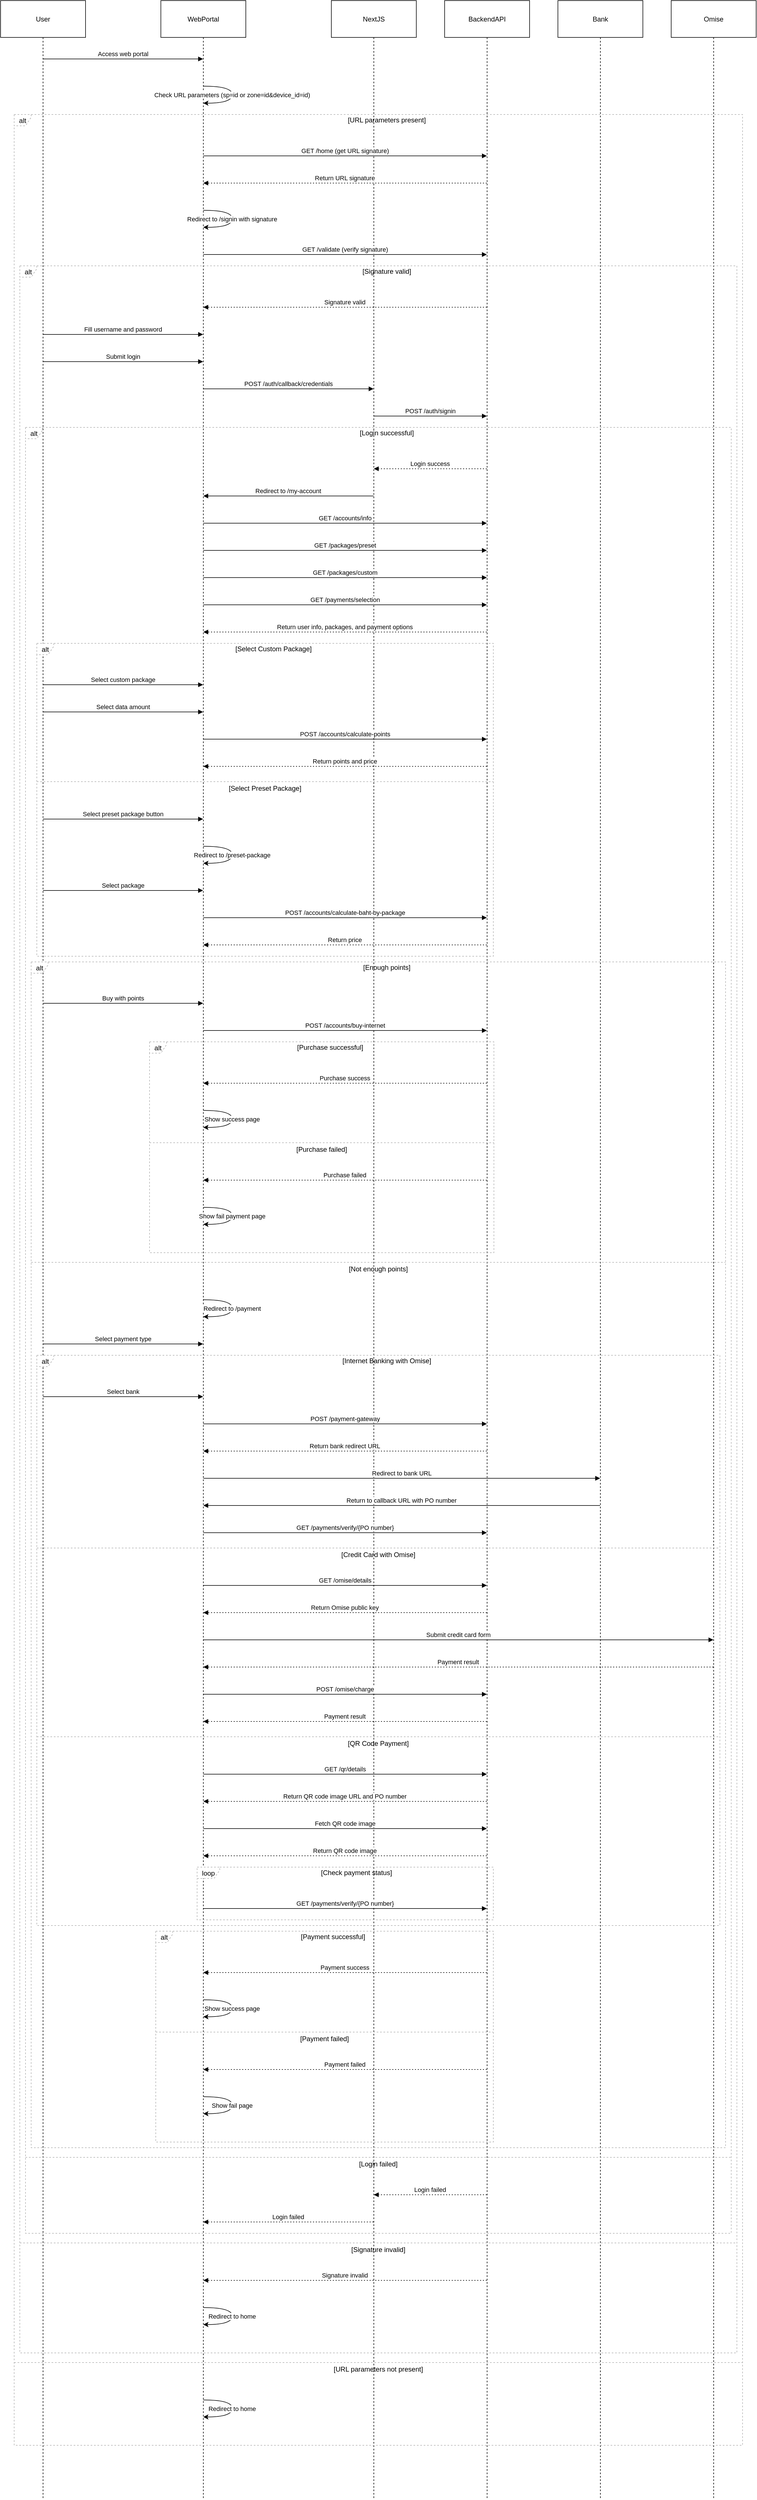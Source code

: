 <mxfile version="24.5.4" type="github">
  <diagram name="Page-1" id="ZK1K9xqwqatIkuhavQ9t">
    <mxGraphModel dx="1990" dy="893" grid="1" gridSize="10" guides="1" tooltips="1" connect="1" arrows="1" fold="1" page="1" pageScale="1" pageWidth="850" pageHeight="1100" math="0" shadow="0">
      <root>
        <mxCell id="0" />
        <mxCell id="1" parent="0" />
        <mxCell id="mTbSQO-dbD2_MvTRtNh9-258" value="User" style="shape=umlLifeline;perimeter=lifelinePerimeter;whiteSpace=wrap;container=1;dropTarget=0;collapsible=0;recursiveResize=0;outlineConnect=0;portConstraint=eastwest;newEdgeStyle={&quot;edgeStyle&quot;:&quot;elbowEdgeStyle&quot;,&quot;elbow&quot;:&quot;vertical&quot;,&quot;curved&quot;:0,&quot;rounded&quot;:0};size=65;" vertex="1" parent="1">
          <mxGeometry x="20" y="20" width="150" height="4408" as="geometry" />
        </mxCell>
        <mxCell id="mTbSQO-dbD2_MvTRtNh9-259" value="WebPortal" style="shape=umlLifeline;perimeter=lifelinePerimeter;whiteSpace=wrap;container=1;dropTarget=0;collapsible=0;recursiveResize=0;outlineConnect=0;portConstraint=eastwest;newEdgeStyle={&quot;edgeStyle&quot;:&quot;elbowEdgeStyle&quot;,&quot;elbow&quot;:&quot;vertical&quot;,&quot;curved&quot;:0,&quot;rounded&quot;:0};size=65;" vertex="1" parent="1">
          <mxGeometry x="303" y="20" width="150" height="4408" as="geometry" />
        </mxCell>
        <mxCell id="mTbSQO-dbD2_MvTRtNh9-260" value="NextJS" style="shape=umlLifeline;perimeter=lifelinePerimeter;whiteSpace=wrap;container=1;dropTarget=0;collapsible=0;recursiveResize=0;outlineConnect=0;portConstraint=eastwest;newEdgeStyle={&quot;edgeStyle&quot;:&quot;elbowEdgeStyle&quot;,&quot;elbow&quot;:&quot;vertical&quot;,&quot;curved&quot;:0,&quot;rounded&quot;:0};size=65;" vertex="1" parent="1">
          <mxGeometry x="604" y="20" width="150" height="4408" as="geometry" />
        </mxCell>
        <mxCell id="mTbSQO-dbD2_MvTRtNh9-261" value="BackendAPI" style="shape=umlLifeline;perimeter=lifelinePerimeter;whiteSpace=wrap;container=1;dropTarget=0;collapsible=0;recursiveResize=0;outlineConnect=0;portConstraint=eastwest;newEdgeStyle={&quot;edgeStyle&quot;:&quot;elbowEdgeStyle&quot;,&quot;elbow&quot;:&quot;vertical&quot;,&quot;curved&quot;:0,&quot;rounded&quot;:0};size=65;" vertex="1" parent="1">
          <mxGeometry x="804" y="20" width="150" height="4408" as="geometry" />
        </mxCell>
        <mxCell id="mTbSQO-dbD2_MvTRtNh9-262" value="Bank" style="shape=umlLifeline;perimeter=lifelinePerimeter;whiteSpace=wrap;container=1;dropTarget=0;collapsible=0;recursiveResize=0;outlineConnect=0;portConstraint=eastwest;newEdgeStyle={&quot;edgeStyle&quot;:&quot;elbowEdgeStyle&quot;,&quot;elbow&quot;:&quot;vertical&quot;,&quot;curved&quot;:0,&quot;rounded&quot;:0};size=65;" vertex="1" parent="1">
          <mxGeometry x="1004" y="20" width="150" height="4408" as="geometry" />
        </mxCell>
        <mxCell id="mTbSQO-dbD2_MvTRtNh9-263" value="Omise" style="shape=umlLifeline;perimeter=lifelinePerimeter;whiteSpace=wrap;container=1;dropTarget=0;collapsible=0;recursiveResize=0;outlineConnect=0;portConstraint=eastwest;newEdgeStyle={&quot;edgeStyle&quot;:&quot;elbowEdgeStyle&quot;,&quot;elbow&quot;:&quot;vertical&quot;,&quot;curved&quot;:0,&quot;rounded&quot;:0};size=65;" vertex="1" parent="1">
          <mxGeometry x="1204" y="20" width="150" height="4408" as="geometry" />
        </mxCell>
        <mxCell id="mTbSQO-dbD2_MvTRtNh9-264" value="alt" style="shape=umlFrame;dashed=1;pointerEvents=0;dropTarget=0;strokeColor=#B3B3B3;height=20;width=30" vertex="1" parent="1">
          <mxGeometry x="84" y="1154" width="806" height="552" as="geometry" />
        </mxCell>
        <mxCell id="mTbSQO-dbD2_MvTRtNh9-265" value="[Select Custom Package]" style="text;strokeColor=none;fillColor=none;align=center;verticalAlign=middle;whiteSpace=wrap;" vertex="1" parent="mTbSQO-dbD2_MvTRtNh9-264">
          <mxGeometry x="30" width="776" height="20" as="geometry" />
        </mxCell>
        <mxCell id="mTbSQO-dbD2_MvTRtNh9-266" value="[Select Preset Package]" style="shape=line;dashed=1;whiteSpace=wrap;verticalAlign=top;labelPosition=center;verticalLabelPosition=middle;align=center;strokeColor=#B3B3B3;" vertex="1" parent="mTbSQO-dbD2_MvTRtNh9-264">
          <mxGeometry y="242" width="806" height="4" as="geometry" />
        </mxCell>
        <mxCell id="mTbSQO-dbD2_MvTRtNh9-267" value="alt" style="shape=umlFrame;dashed=1;pointerEvents=0;dropTarget=0;strokeColor=#B3B3B3;height=20;width=30" vertex="1" parent="1">
          <mxGeometry x="283" y="1857" width="608" height="372" as="geometry" />
        </mxCell>
        <mxCell id="mTbSQO-dbD2_MvTRtNh9-268" value="[Purchase successful]" style="text;strokeColor=none;fillColor=none;align=center;verticalAlign=middle;whiteSpace=wrap;" vertex="1" parent="mTbSQO-dbD2_MvTRtNh9-267">
          <mxGeometry x="30" width="578" height="20" as="geometry" />
        </mxCell>
        <mxCell id="mTbSQO-dbD2_MvTRtNh9-269" value="[Purchase failed]" style="shape=line;dashed=1;whiteSpace=wrap;verticalAlign=top;labelPosition=center;verticalLabelPosition=middle;align=center;strokeColor=#B3B3B3;" vertex="1" parent="mTbSQO-dbD2_MvTRtNh9-267">
          <mxGeometry y="176" width="608" height="4" as="geometry" />
        </mxCell>
        <mxCell id="mTbSQO-dbD2_MvTRtNh9-270" value="loop" style="shape=umlFrame;dashed=1;pointerEvents=0;dropTarget=0;strokeColor=#B3B3B3;height=20;width=40" vertex="1" parent="1">
          <mxGeometry x="367" y="3313" width="523" height="93" as="geometry" />
        </mxCell>
        <mxCell id="mTbSQO-dbD2_MvTRtNh9-271" value="[Check payment status]" style="text;strokeColor=none;fillColor=none;align=center;verticalAlign=middle;whiteSpace=wrap;" vertex="1" parent="mTbSQO-dbD2_MvTRtNh9-270">
          <mxGeometry x="40" width="483" height="20" as="geometry" />
        </mxCell>
        <mxCell id="mTbSQO-dbD2_MvTRtNh9-272" value="alt" style="shape=umlFrame;dashed=1;pointerEvents=0;dropTarget=0;strokeColor=#B3B3B3;height=20;width=30" vertex="1" parent="1">
          <mxGeometry x="84" y="2410" width="1206" height="1006" as="geometry" />
        </mxCell>
        <mxCell id="mTbSQO-dbD2_MvTRtNh9-273" value="[Internet Banking with Omise]" style="text;strokeColor=none;fillColor=none;align=center;verticalAlign=middle;whiteSpace=wrap;" vertex="1" parent="mTbSQO-dbD2_MvTRtNh9-272">
          <mxGeometry x="30" width="1176" height="20" as="geometry" />
        </mxCell>
        <mxCell id="mTbSQO-dbD2_MvTRtNh9-274" value="[Credit Card with Omise]" style="shape=line;dashed=1;whiteSpace=wrap;verticalAlign=top;labelPosition=center;verticalLabelPosition=middle;align=center;strokeColor=#B3B3B3;" vertex="1" parent="mTbSQO-dbD2_MvTRtNh9-272">
          <mxGeometry y="338" width="1206" height="4" as="geometry" />
        </mxCell>
        <mxCell id="mTbSQO-dbD2_MvTRtNh9-275" value="[QR Code Payment]" style="shape=line;dashed=1;whiteSpace=wrap;verticalAlign=top;labelPosition=center;verticalLabelPosition=middle;align=center;strokeColor=#B3B3B3;" vertex="1" parent="mTbSQO-dbD2_MvTRtNh9-272">
          <mxGeometry y="671" width="1206" height="4" as="geometry" />
        </mxCell>
        <mxCell id="mTbSQO-dbD2_MvTRtNh9-276" value="alt" style="shape=umlFrame;dashed=1;pointerEvents=0;dropTarget=0;strokeColor=#B3B3B3;height=20;width=30" vertex="1" parent="1">
          <mxGeometry x="294" y="3426" width="596" height="372" as="geometry" />
        </mxCell>
        <mxCell id="mTbSQO-dbD2_MvTRtNh9-277" value="[Payment successful]" style="text;strokeColor=none;fillColor=none;align=center;verticalAlign=middle;whiteSpace=wrap;" vertex="1" parent="mTbSQO-dbD2_MvTRtNh9-276">
          <mxGeometry x="30" width="566" height="20" as="geometry" />
        </mxCell>
        <mxCell id="mTbSQO-dbD2_MvTRtNh9-278" value="[Payment failed]" style="shape=line;dashed=1;whiteSpace=wrap;verticalAlign=top;labelPosition=center;verticalLabelPosition=middle;align=center;strokeColor=#B3B3B3;" vertex="1" parent="mTbSQO-dbD2_MvTRtNh9-276">
          <mxGeometry y="176" width="596" height="4" as="geometry" />
        </mxCell>
        <mxCell id="mTbSQO-dbD2_MvTRtNh9-279" value="alt" style="shape=umlFrame;dashed=1;pointerEvents=0;dropTarget=0;strokeColor=#B3B3B3;height=20;width=30" vertex="1" parent="1">
          <mxGeometry x="74" y="1716" width="1226" height="2092" as="geometry" />
        </mxCell>
        <mxCell id="mTbSQO-dbD2_MvTRtNh9-280" value="[Enough points]" style="text;strokeColor=none;fillColor=none;align=center;verticalAlign=middle;whiteSpace=wrap;" vertex="1" parent="mTbSQO-dbD2_MvTRtNh9-279">
          <mxGeometry x="30" width="1196" height="20" as="geometry" />
        </mxCell>
        <mxCell id="mTbSQO-dbD2_MvTRtNh9-281" value="[Not enough points]" style="shape=line;dashed=1;whiteSpace=wrap;verticalAlign=top;labelPosition=center;verticalLabelPosition=middle;align=center;strokeColor=#B3B3B3;" vertex="1" parent="mTbSQO-dbD2_MvTRtNh9-279">
          <mxGeometry y="528" width="1226" height="4" as="geometry" />
        </mxCell>
        <mxCell id="mTbSQO-dbD2_MvTRtNh9-282" value="alt" style="shape=umlFrame;dashed=1;pointerEvents=0;dropTarget=0;strokeColor=#B3B3B3;height=20;width=30" vertex="1" parent="1">
          <mxGeometry x="64" y="773" width="1246" height="3186" as="geometry" />
        </mxCell>
        <mxCell id="mTbSQO-dbD2_MvTRtNh9-283" value="[Login successful]" style="text;strokeColor=none;fillColor=none;align=center;verticalAlign=middle;whiteSpace=wrap;" vertex="1" parent="mTbSQO-dbD2_MvTRtNh9-282">
          <mxGeometry x="30" width="1216" height="20" as="geometry" />
        </mxCell>
        <mxCell id="mTbSQO-dbD2_MvTRtNh9-284" value="[Login failed]" style="shape=line;dashed=1;whiteSpace=wrap;verticalAlign=top;labelPosition=center;verticalLabelPosition=middle;align=center;strokeColor=#B3B3B3;" vertex="1" parent="mTbSQO-dbD2_MvTRtNh9-282">
          <mxGeometry y="3050" width="1246" height="4" as="geometry" />
        </mxCell>
        <mxCell id="mTbSQO-dbD2_MvTRtNh9-285" value="alt" style="shape=umlFrame;dashed=1;pointerEvents=0;dropTarget=0;strokeColor=#B3B3B3;height=20;width=30" vertex="1" parent="1">
          <mxGeometry x="54" y="488" width="1266" height="3682" as="geometry" />
        </mxCell>
        <mxCell id="mTbSQO-dbD2_MvTRtNh9-286" value="[Signature valid]" style="text;strokeColor=none;fillColor=none;align=center;verticalAlign=middle;whiteSpace=wrap;" vertex="1" parent="mTbSQO-dbD2_MvTRtNh9-285">
          <mxGeometry x="30" width="1236" height="20" as="geometry" />
        </mxCell>
        <mxCell id="mTbSQO-dbD2_MvTRtNh9-287" value="[Signature invalid]" style="shape=line;dashed=1;whiteSpace=wrap;verticalAlign=top;labelPosition=center;verticalLabelPosition=middle;align=center;strokeColor=#B3B3B3;" vertex="1" parent="mTbSQO-dbD2_MvTRtNh9-285">
          <mxGeometry y="3486" width="1266" height="4" as="geometry" />
        </mxCell>
        <mxCell id="mTbSQO-dbD2_MvTRtNh9-288" value="alt" style="shape=umlFrame;dashed=1;pointerEvents=0;dropTarget=0;strokeColor=#B3B3B3;height=20;width=30" vertex="1" parent="1">
          <mxGeometry x="44" y="221" width="1286" height="4112" as="geometry" />
        </mxCell>
        <mxCell id="mTbSQO-dbD2_MvTRtNh9-289" value="[URL parameters present]" style="text;strokeColor=none;fillColor=none;align=center;verticalAlign=middle;whiteSpace=wrap;" vertex="1" parent="mTbSQO-dbD2_MvTRtNh9-288">
          <mxGeometry x="30" width="1256" height="20" as="geometry" />
        </mxCell>
        <mxCell id="mTbSQO-dbD2_MvTRtNh9-290" value="[URL parameters not present]" style="shape=line;dashed=1;whiteSpace=wrap;verticalAlign=top;labelPosition=center;verticalLabelPosition=middle;align=center;strokeColor=#B3B3B3;" vertex="1" parent="mTbSQO-dbD2_MvTRtNh9-288">
          <mxGeometry y="3964" width="1286" height="4" as="geometry" />
        </mxCell>
        <mxCell id="mTbSQO-dbD2_MvTRtNh9-291" value="Access web portal" style="verticalAlign=bottom;endArrow=block;edgeStyle=elbowEdgeStyle;elbow=vertical;curved=0;rounded=0;" edge="1" parent="1" source="mTbSQO-dbD2_MvTRtNh9-258" target="mTbSQO-dbD2_MvTRtNh9-259">
          <mxGeometry relative="1" as="geometry">
            <Array as="points">
              <mxPoint x="245" y="123" />
            </Array>
          </mxGeometry>
        </mxCell>
        <mxCell id="mTbSQO-dbD2_MvTRtNh9-292" value="Check URL parameters (sp=id or zone=id&amp;device_id=id)" style="curved=1;rounded=0;" edge="1" parent="1" source="mTbSQO-dbD2_MvTRtNh9-259" target="mTbSQO-dbD2_MvTRtNh9-259">
          <mxGeometry relative="1" as="geometry">
            <Array as="points">
              <mxPoint x="429" y="171" />
              <mxPoint x="429" y="201" />
            </Array>
          </mxGeometry>
        </mxCell>
        <mxCell id="mTbSQO-dbD2_MvTRtNh9-293" value="GET /home (get URL signature)" style="verticalAlign=bottom;endArrow=block;edgeStyle=elbowEdgeStyle;elbow=vertical;curved=0;rounded=0;" edge="1" parent="1" source="mTbSQO-dbD2_MvTRtNh9-259" target="mTbSQO-dbD2_MvTRtNh9-261">
          <mxGeometry relative="1" as="geometry">
            <Array as="points">
              <mxPoint x="637" y="294" />
            </Array>
          </mxGeometry>
        </mxCell>
        <mxCell id="mTbSQO-dbD2_MvTRtNh9-294" value="Return URL signature" style="verticalAlign=bottom;endArrow=block;edgeStyle=elbowEdgeStyle;elbow=vertical;curved=0;rounded=0;dashed=1;dashPattern=2 3;" edge="1" parent="1" source="mTbSQO-dbD2_MvTRtNh9-261" target="mTbSQO-dbD2_MvTRtNh9-259">
          <mxGeometry relative="1" as="geometry">
            <Array as="points">
              <mxPoint x="640" y="342" />
            </Array>
          </mxGeometry>
        </mxCell>
        <mxCell id="mTbSQO-dbD2_MvTRtNh9-295" value="Redirect to /signin with signature" style="curved=1;rounded=0;" edge="1" parent="1" source="mTbSQO-dbD2_MvTRtNh9-259" target="mTbSQO-dbD2_MvTRtNh9-259">
          <mxGeometry relative="1" as="geometry">
            <Array as="points">
              <mxPoint x="429" y="390" />
              <mxPoint x="429" y="420" />
            </Array>
          </mxGeometry>
        </mxCell>
        <mxCell id="mTbSQO-dbD2_MvTRtNh9-296" value="GET /validate (verify signature)" style="verticalAlign=bottom;endArrow=block;edgeStyle=elbowEdgeStyle;elbow=vertical;curved=0;rounded=0;" edge="1" parent="1" source="mTbSQO-dbD2_MvTRtNh9-259" target="mTbSQO-dbD2_MvTRtNh9-261">
          <mxGeometry relative="1" as="geometry">
            <Array as="points">
              <mxPoint x="637" y="468" />
            </Array>
          </mxGeometry>
        </mxCell>
        <mxCell id="mTbSQO-dbD2_MvTRtNh9-297" value="Signature valid" style="verticalAlign=bottom;endArrow=block;edgeStyle=elbowEdgeStyle;elbow=vertical;curved=0;rounded=0;dashed=1;dashPattern=2 3;" edge="1" parent="1" source="mTbSQO-dbD2_MvTRtNh9-261" target="mTbSQO-dbD2_MvTRtNh9-259">
          <mxGeometry relative="1" as="geometry">
            <Array as="points">
              <mxPoint x="640" y="561" />
            </Array>
          </mxGeometry>
        </mxCell>
        <mxCell id="mTbSQO-dbD2_MvTRtNh9-298" value="Fill username and password" style="verticalAlign=bottom;endArrow=block;edgeStyle=elbowEdgeStyle;elbow=vertical;curved=0;rounded=0;" edge="1" parent="1" source="mTbSQO-dbD2_MvTRtNh9-258" target="mTbSQO-dbD2_MvTRtNh9-259">
          <mxGeometry relative="1" as="geometry">
            <Array as="points">
              <mxPoint x="245" y="609" />
            </Array>
          </mxGeometry>
        </mxCell>
        <mxCell id="mTbSQO-dbD2_MvTRtNh9-299" value="Submit login" style="verticalAlign=bottom;endArrow=block;edgeStyle=elbowEdgeStyle;elbow=vertical;curved=0;rounded=0;" edge="1" parent="1" source="mTbSQO-dbD2_MvTRtNh9-258" target="mTbSQO-dbD2_MvTRtNh9-259">
          <mxGeometry relative="1" as="geometry">
            <Array as="points">
              <mxPoint x="245" y="657" />
            </Array>
          </mxGeometry>
        </mxCell>
        <mxCell id="mTbSQO-dbD2_MvTRtNh9-300" value="POST /auth/callback/credentials" style="verticalAlign=bottom;endArrow=block;edgeStyle=elbowEdgeStyle;elbow=vertical;curved=0;rounded=0;" edge="1" parent="1" source="mTbSQO-dbD2_MvTRtNh9-259" target="mTbSQO-dbD2_MvTRtNh9-260">
          <mxGeometry relative="1" as="geometry">
            <Array as="points">
              <mxPoint x="537" y="705" />
            </Array>
          </mxGeometry>
        </mxCell>
        <mxCell id="mTbSQO-dbD2_MvTRtNh9-301" value="POST /auth/signin" style="verticalAlign=bottom;endArrow=block;edgeStyle=elbowEdgeStyle;elbow=vertical;curved=0;rounded=0;" edge="1" parent="1" source="mTbSQO-dbD2_MvTRtNh9-260" target="mTbSQO-dbD2_MvTRtNh9-261">
          <mxGeometry relative="1" as="geometry">
            <Array as="points">
              <mxPoint x="788" y="753" />
            </Array>
          </mxGeometry>
        </mxCell>
        <mxCell id="mTbSQO-dbD2_MvTRtNh9-302" value="Login success" style="verticalAlign=bottom;endArrow=block;edgeStyle=elbowEdgeStyle;elbow=vertical;curved=0;rounded=0;dashed=1;dashPattern=2 3;" edge="1" parent="1" source="mTbSQO-dbD2_MvTRtNh9-261" target="mTbSQO-dbD2_MvTRtNh9-260">
          <mxGeometry relative="1" as="geometry">
            <Array as="points">
              <mxPoint x="791" y="846" />
            </Array>
          </mxGeometry>
        </mxCell>
        <mxCell id="mTbSQO-dbD2_MvTRtNh9-303" value="Redirect to /my-account" style="verticalAlign=bottom;endArrow=block;edgeStyle=elbowEdgeStyle;elbow=vertical;curved=0;rounded=0;" edge="1" parent="1" source="mTbSQO-dbD2_MvTRtNh9-260" target="mTbSQO-dbD2_MvTRtNh9-259">
          <mxGeometry relative="1" as="geometry">
            <Array as="points">
              <mxPoint x="540" y="894" />
            </Array>
          </mxGeometry>
        </mxCell>
        <mxCell id="mTbSQO-dbD2_MvTRtNh9-304" value="GET /accounts/info" style="verticalAlign=bottom;endArrow=block;edgeStyle=elbowEdgeStyle;elbow=vertical;curved=0;rounded=0;" edge="1" parent="1" source="mTbSQO-dbD2_MvTRtNh9-259" target="mTbSQO-dbD2_MvTRtNh9-261">
          <mxGeometry relative="1" as="geometry">
            <Array as="points">
              <mxPoint x="637" y="942" />
            </Array>
          </mxGeometry>
        </mxCell>
        <mxCell id="mTbSQO-dbD2_MvTRtNh9-305" value="GET /packages/preset" style="verticalAlign=bottom;endArrow=block;edgeStyle=elbowEdgeStyle;elbow=vertical;curved=0;rounded=0;" edge="1" parent="1" source="mTbSQO-dbD2_MvTRtNh9-259" target="mTbSQO-dbD2_MvTRtNh9-261">
          <mxGeometry relative="1" as="geometry">
            <Array as="points">
              <mxPoint x="637" y="990" />
            </Array>
          </mxGeometry>
        </mxCell>
        <mxCell id="mTbSQO-dbD2_MvTRtNh9-306" value="GET /packages/custom" style="verticalAlign=bottom;endArrow=block;edgeStyle=elbowEdgeStyle;elbow=vertical;curved=0;rounded=0;" edge="1" parent="1" source="mTbSQO-dbD2_MvTRtNh9-259" target="mTbSQO-dbD2_MvTRtNh9-261">
          <mxGeometry relative="1" as="geometry">
            <Array as="points">
              <mxPoint x="637" y="1038" />
            </Array>
          </mxGeometry>
        </mxCell>
        <mxCell id="mTbSQO-dbD2_MvTRtNh9-307" value="GET /payments/selection" style="verticalAlign=bottom;endArrow=block;edgeStyle=elbowEdgeStyle;elbow=vertical;curved=0;rounded=0;" edge="1" parent="1" source="mTbSQO-dbD2_MvTRtNh9-259" target="mTbSQO-dbD2_MvTRtNh9-261">
          <mxGeometry relative="1" as="geometry">
            <Array as="points">
              <mxPoint x="637" y="1086" />
            </Array>
          </mxGeometry>
        </mxCell>
        <mxCell id="mTbSQO-dbD2_MvTRtNh9-308" value="Return user info, packages, and payment options" style="verticalAlign=bottom;endArrow=block;edgeStyle=elbowEdgeStyle;elbow=vertical;curved=0;rounded=0;dashed=1;dashPattern=2 3;" edge="1" parent="1" source="mTbSQO-dbD2_MvTRtNh9-261" target="mTbSQO-dbD2_MvTRtNh9-259">
          <mxGeometry relative="1" as="geometry">
            <Array as="points">
              <mxPoint x="640" y="1134" />
            </Array>
          </mxGeometry>
        </mxCell>
        <mxCell id="mTbSQO-dbD2_MvTRtNh9-309" value="Select custom package" style="verticalAlign=bottom;endArrow=block;edgeStyle=elbowEdgeStyle;elbow=vertical;curved=0;rounded=0;" edge="1" parent="1" source="mTbSQO-dbD2_MvTRtNh9-258" target="mTbSQO-dbD2_MvTRtNh9-259">
          <mxGeometry relative="1" as="geometry">
            <Array as="points">
              <mxPoint x="245" y="1227" />
            </Array>
          </mxGeometry>
        </mxCell>
        <mxCell id="mTbSQO-dbD2_MvTRtNh9-310" value="Select data amount" style="verticalAlign=bottom;endArrow=block;edgeStyle=elbowEdgeStyle;elbow=vertical;curved=0;rounded=0;" edge="1" parent="1" source="mTbSQO-dbD2_MvTRtNh9-258" target="mTbSQO-dbD2_MvTRtNh9-259">
          <mxGeometry relative="1" as="geometry">
            <Array as="points">
              <mxPoint x="245" y="1275" />
            </Array>
          </mxGeometry>
        </mxCell>
        <mxCell id="mTbSQO-dbD2_MvTRtNh9-311" value="POST /accounts/calculate-points" style="verticalAlign=bottom;endArrow=block;edgeStyle=elbowEdgeStyle;elbow=vertical;curved=0;rounded=0;" edge="1" parent="1" source="mTbSQO-dbD2_MvTRtNh9-259" target="mTbSQO-dbD2_MvTRtNh9-261">
          <mxGeometry relative="1" as="geometry">
            <Array as="points">
              <mxPoint x="637" y="1323" />
            </Array>
          </mxGeometry>
        </mxCell>
        <mxCell id="mTbSQO-dbD2_MvTRtNh9-312" value="Return points and price" style="verticalAlign=bottom;endArrow=block;edgeStyle=elbowEdgeStyle;elbow=vertical;curved=0;rounded=0;dashed=1;dashPattern=2 3;" edge="1" parent="1" source="mTbSQO-dbD2_MvTRtNh9-261" target="mTbSQO-dbD2_MvTRtNh9-259">
          <mxGeometry relative="1" as="geometry">
            <Array as="points">
              <mxPoint x="640" y="1371" />
            </Array>
          </mxGeometry>
        </mxCell>
        <mxCell id="mTbSQO-dbD2_MvTRtNh9-313" value="Select preset package button" style="verticalAlign=bottom;endArrow=block;edgeStyle=elbowEdgeStyle;elbow=vertical;curved=0;rounded=0;" edge="1" parent="1" source="mTbSQO-dbD2_MvTRtNh9-258" target="mTbSQO-dbD2_MvTRtNh9-259">
          <mxGeometry relative="1" as="geometry">
            <Array as="points">
              <mxPoint x="245" y="1464" />
            </Array>
          </mxGeometry>
        </mxCell>
        <mxCell id="mTbSQO-dbD2_MvTRtNh9-314" value="Redirect to /preset-package" style="curved=1;rounded=0;" edge="1" parent="1" source="mTbSQO-dbD2_MvTRtNh9-259" target="mTbSQO-dbD2_MvTRtNh9-259">
          <mxGeometry relative="1" as="geometry">
            <Array as="points">
              <mxPoint x="429" y="1512" />
              <mxPoint x="429" y="1542" />
            </Array>
          </mxGeometry>
        </mxCell>
        <mxCell id="mTbSQO-dbD2_MvTRtNh9-315" value="Select package" style="verticalAlign=bottom;endArrow=block;edgeStyle=elbowEdgeStyle;elbow=vertical;curved=0;rounded=0;" edge="1" parent="1" source="mTbSQO-dbD2_MvTRtNh9-258" target="mTbSQO-dbD2_MvTRtNh9-259">
          <mxGeometry relative="1" as="geometry">
            <Array as="points">
              <mxPoint x="245" y="1590" />
            </Array>
          </mxGeometry>
        </mxCell>
        <mxCell id="mTbSQO-dbD2_MvTRtNh9-316" value="POST /accounts/calculate-baht-by-package" style="verticalAlign=bottom;endArrow=block;edgeStyle=elbowEdgeStyle;elbow=vertical;curved=0;rounded=0;" edge="1" parent="1" source="mTbSQO-dbD2_MvTRtNh9-259" target="mTbSQO-dbD2_MvTRtNh9-261">
          <mxGeometry relative="1" as="geometry">
            <Array as="points">
              <mxPoint x="637" y="1638" />
            </Array>
          </mxGeometry>
        </mxCell>
        <mxCell id="mTbSQO-dbD2_MvTRtNh9-317" value="Return price" style="verticalAlign=bottom;endArrow=block;edgeStyle=elbowEdgeStyle;elbow=vertical;curved=0;rounded=0;dashed=1;dashPattern=2 3;" edge="1" parent="1" source="mTbSQO-dbD2_MvTRtNh9-261" target="mTbSQO-dbD2_MvTRtNh9-259">
          <mxGeometry relative="1" as="geometry">
            <Array as="points">
              <mxPoint x="640" y="1686" />
            </Array>
          </mxGeometry>
        </mxCell>
        <mxCell id="mTbSQO-dbD2_MvTRtNh9-318" value="Buy with points" style="verticalAlign=bottom;endArrow=block;edgeStyle=elbowEdgeStyle;elbow=vertical;curved=0;rounded=0;" edge="1" parent="1" source="mTbSQO-dbD2_MvTRtNh9-258" target="mTbSQO-dbD2_MvTRtNh9-259">
          <mxGeometry relative="1" as="geometry">
            <Array as="points">
              <mxPoint x="245" y="1789" />
            </Array>
          </mxGeometry>
        </mxCell>
        <mxCell id="mTbSQO-dbD2_MvTRtNh9-319" value="POST /accounts/buy-internet" style="verticalAlign=bottom;endArrow=block;edgeStyle=elbowEdgeStyle;elbow=vertical;curved=0;rounded=0;" edge="1" parent="1" source="mTbSQO-dbD2_MvTRtNh9-259" target="mTbSQO-dbD2_MvTRtNh9-261">
          <mxGeometry relative="1" as="geometry">
            <Array as="points">
              <mxPoint x="637" y="1837" />
            </Array>
          </mxGeometry>
        </mxCell>
        <mxCell id="mTbSQO-dbD2_MvTRtNh9-320" value="Purchase success" style="verticalAlign=bottom;endArrow=block;edgeStyle=elbowEdgeStyle;elbow=vertical;curved=0;rounded=0;dashed=1;dashPattern=2 3;" edge="1" parent="1" source="mTbSQO-dbD2_MvTRtNh9-261" target="mTbSQO-dbD2_MvTRtNh9-259">
          <mxGeometry relative="1" as="geometry">
            <Array as="points">
              <mxPoint x="640" y="1930" />
            </Array>
          </mxGeometry>
        </mxCell>
        <mxCell id="mTbSQO-dbD2_MvTRtNh9-321" value="Show success page" style="curved=1;rounded=0;" edge="1" parent="1" source="mTbSQO-dbD2_MvTRtNh9-259" target="mTbSQO-dbD2_MvTRtNh9-259">
          <mxGeometry relative="1" as="geometry">
            <Array as="points">
              <mxPoint x="429" y="1978" />
              <mxPoint x="429" y="2008" />
            </Array>
          </mxGeometry>
        </mxCell>
        <mxCell id="mTbSQO-dbD2_MvTRtNh9-322" value="Purchase failed" style="verticalAlign=bottom;endArrow=block;edgeStyle=elbowEdgeStyle;elbow=vertical;curved=0;rounded=0;dashed=1;dashPattern=2 3;" edge="1" parent="1" source="mTbSQO-dbD2_MvTRtNh9-261" target="mTbSQO-dbD2_MvTRtNh9-259">
          <mxGeometry relative="1" as="geometry">
            <Array as="points">
              <mxPoint x="640" y="2101" />
            </Array>
          </mxGeometry>
        </mxCell>
        <mxCell id="mTbSQO-dbD2_MvTRtNh9-323" value="Show fail payment page" style="curved=1;rounded=0;" edge="1" parent="1" source="mTbSQO-dbD2_MvTRtNh9-259" target="mTbSQO-dbD2_MvTRtNh9-259">
          <mxGeometry relative="1" as="geometry">
            <Array as="points">
              <mxPoint x="429" y="2149" />
              <mxPoint x="429" y="2179" />
            </Array>
          </mxGeometry>
        </mxCell>
        <mxCell id="mTbSQO-dbD2_MvTRtNh9-324" value="Redirect to /payment" style="curved=1;rounded=0;" edge="1" parent="1" source="mTbSQO-dbD2_MvTRtNh9-259" target="mTbSQO-dbD2_MvTRtNh9-259">
          <mxGeometry relative="1" as="geometry">
            <Array as="points">
              <mxPoint x="429" y="2312" />
              <mxPoint x="429" y="2342" />
            </Array>
          </mxGeometry>
        </mxCell>
        <mxCell id="mTbSQO-dbD2_MvTRtNh9-325" value="Select payment type" style="verticalAlign=bottom;endArrow=block;edgeStyle=elbowEdgeStyle;elbow=vertical;curved=0;rounded=0;" edge="1" parent="1" source="mTbSQO-dbD2_MvTRtNh9-258" target="mTbSQO-dbD2_MvTRtNh9-259">
          <mxGeometry relative="1" as="geometry">
            <Array as="points">
              <mxPoint x="245" y="2390" />
            </Array>
          </mxGeometry>
        </mxCell>
        <mxCell id="mTbSQO-dbD2_MvTRtNh9-326" value="Select bank" style="verticalAlign=bottom;endArrow=block;edgeStyle=elbowEdgeStyle;elbow=vertical;curved=0;rounded=0;" edge="1" parent="1" source="mTbSQO-dbD2_MvTRtNh9-258" target="mTbSQO-dbD2_MvTRtNh9-259">
          <mxGeometry relative="1" as="geometry">
            <Array as="points">
              <mxPoint x="245" y="2483" />
            </Array>
          </mxGeometry>
        </mxCell>
        <mxCell id="mTbSQO-dbD2_MvTRtNh9-327" value="POST /payment-gateway" style="verticalAlign=bottom;endArrow=block;edgeStyle=elbowEdgeStyle;elbow=vertical;curved=0;rounded=0;" edge="1" parent="1" source="mTbSQO-dbD2_MvTRtNh9-259" target="mTbSQO-dbD2_MvTRtNh9-261">
          <mxGeometry relative="1" as="geometry">
            <Array as="points">
              <mxPoint x="637" y="2531" />
            </Array>
          </mxGeometry>
        </mxCell>
        <mxCell id="mTbSQO-dbD2_MvTRtNh9-328" value="Return bank redirect URL" style="verticalAlign=bottom;endArrow=block;edgeStyle=elbowEdgeStyle;elbow=vertical;curved=0;rounded=0;dashed=1;dashPattern=2 3;" edge="1" parent="1" source="mTbSQO-dbD2_MvTRtNh9-261" target="mTbSQO-dbD2_MvTRtNh9-259">
          <mxGeometry relative="1" as="geometry">
            <Array as="points">
              <mxPoint x="640" y="2579" />
            </Array>
          </mxGeometry>
        </mxCell>
        <mxCell id="mTbSQO-dbD2_MvTRtNh9-329" value="Redirect to bank URL" style="verticalAlign=bottom;endArrow=block;edgeStyle=elbowEdgeStyle;elbow=vertical;curved=0;rounded=0;" edge="1" parent="1" source="mTbSQO-dbD2_MvTRtNh9-259" target="mTbSQO-dbD2_MvTRtNh9-262">
          <mxGeometry relative="1" as="geometry">
            <Array as="points">
              <mxPoint x="737" y="2627" />
            </Array>
          </mxGeometry>
        </mxCell>
        <mxCell id="mTbSQO-dbD2_MvTRtNh9-330" value="Return to callback URL with PO number" style="verticalAlign=bottom;endArrow=block;edgeStyle=elbowEdgeStyle;elbow=vertical;curved=0;rounded=0;" edge="1" parent="1" source="mTbSQO-dbD2_MvTRtNh9-262" target="mTbSQO-dbD2_MvTRtNh9-259">
          <mxGeometry relative="1" as="geometry">
            <Array as="points">
              <mxPoint x="740" y="2675" />
            </Array>
          </mxGeometry>
        </mxCell>
        <mxCell id="mTbSQO-dbD2_MvTRtNh9-331" value="GET /payments/verify/{PO number}" style="verticalAlign=bottom;endArrow=block;edgeStyle=elbowEdgeStyle;elbow=vertical;curved=0;rounded=0;" edge="1" parent="1" source="mTbSQO-dbD2_MvTRtNh9-259" target="mTbSQO-dbD2_MvTRtNh9-261">
          <mxGeometry relative="1" as="geometry">
            <Array as="points">
              <mxPoint x="637" y="2723" />
            </Array>
          </mxGeometry>
        </mxCell>
        <mxCell id="mTbSQO-dbD2_MvTRtNh9-332" value="GET /omise/details" style="verticalAlign=bottom;endArrow=block;edgeStyle=elbowEdgeStyle;elbow=vertical;curved=0;rounded=0;" edge="1" parent="1" source="mTbSQO-dbD2_MvTRtNh9-259" target="mTbSQO-dbD2_MvTRtNh9-261">
          <mxGeometry relative="1" as="geometry">
            <Array as="points">
              <mxPoint x="637" y="2816" />
            </Array>
          </mxGeometry>
        </mxCell>
        <mxCell id="mTbSQO-dbD2_MvTRtNh9-333" value="Return Omise public key" style="verticalAlign=bottom;endArrow=block;edgeStyle=elbowEdgeStyle;elbow=vertical;curved=0;rounded=0;dashed=1;dashPattern=2 3;" edge="1" parent="1" source="mTbSQO-dbD2_MvTRtNh9-261" target="mTbSQO-dbD2_MvTRtNh9-259">
          <mxGeometry relative="1" as="geometry">
            <Array as="points">
              <mxPoint x="640" y="2864" />
            </Array>
          </mxGeometry>
        </mxCell>
        <mxCell id="mTbSQO-dbD2_MvTRtNh9-334" value="Submit credit card form" style="verticalAlign=bottom;endArrow=block;edgeStyle=elbowEdgeStyle;elbow=vertical;curved=0;rounded=0;" edge="1" parent="1" source="mTbSQO-dbD2_MvTRtNh9-259" target="mTbSQO-dbD2_MvTRtNh9-263">
          <mxGeometry relative="1" as="geometry">
            <Array as="points">
              <mxPoint x="837" y="2912" />
            </Array>
          </mxGeometry>
        </mxCell>
        <mxCell id="mTbSQO-dbD2_MvTRtNh9-335" value="Payment result" style="verticalAlign=bottom;endArrow=block;edgeStyle=elbowEdgeStyle;elbow=vertical;curved=0;rounded=0;dashed=1;dashPattern=2 3;" edge="1" parent="1" source="mTbSQO-dbD2_MvTRtNh9-263" target="mTbSQO-dbD2_MvTRtNh9-259">
          <mxGeometry relative="1" as="geometry">
            <Array as="points">
              <mxPoint x="840" y="2960" />
            </Array>
          </mxGeometry>
        </mxCell>
        <mxCell id="mTbSQO-dbD2_MvTRtNh9-336" value="POST /omise/charge" style="verticalAlign=bottom;endArrow=block;edgeStyle=elbowEdgeStyle;elbow=vertical;curved=0;rounded=0;" edge="1" parent="1" source="mTbSQO-dbD2_MvTRtNh9-259" target="mTbSQO-dbD2_MvTRtNh9-261">
          <mxGeometry relative="1" as="geometry">
            <Array as="points">
              <mxPoint x="637" y="3008" />
            </Array>
          </mxGeometry>
        </mxCell>
        <mxCell id="mTbSQO-dbD2_MvTRtNh9-337" value="Payment result" style="verticalAlign=bottom;endArrow=block;edgeStyle=elbowEdgeStyle;elbow=vertical;curved=0;rounded=0;dashed=1;dashPattern=2 3;" edge="1" parent="1" source="mTbSQO-dbD2_MvTRtNh9-261" target="mTbSQO-dbD2_MvTRtNh9-259">
          <mxGeometry relative="1" as="geometry">
            <Array as="points">
              <mxPoint x="640" y="3056" />
            </Array>
          </mxGeometry>
        </mxCell>
        <mxCell id="mTbSQO-dbD2_MvTRtNh9-338" value="GET /qr/details" style="verticalAlign=bottom;endArrow=block;edgeStyle=elbowEdgeStyle;elbow=vertical;curved=0;rounded=0;" edge="1" parent="1" source="mTbSQO-dbD2_MvTRtNh9-259" target="mTbSQO-dbD2_MvTRtNh9-261">
          <mxGeometry relative="1" as="geometry">
            <Array as="points">
              <mxPoint x="637" y="3149" />
            </Array>
          </mxGeometry>
        </mxCell>
        <mxCell id="mTbSQO-dbD2_MvTRtNh9-339" value="Return QR code image URL and PO number" style="verticalAlign=bottom;endArrow=block;edgeStyle=elbowEdgeStyle;elbow=vertical;curved=0;rounded=0;dashed=1;dashPattern=2 3;" edge="1" parent="1" source="mTbSQO-dbD2_MvTRtNh9-261" target="mTbSQO-dbD2_MvTRtNh9-259">
          <mxGeometry relative="1" as="geometry">
            <Array as="points">
              <mxPoint x="640" y="3197" />
            </Array>
          </mxGeometry>
        </mxCell>
        <mxCell id="mTbSQO-dbD2_MvTRtNh9-340" value="Fetch QR code image" style="verticalAlign=bottom;endArrow=block;edgeStyle=elbowEdgeStyle;elbow=vertical;curved=0;rounded=0;" edge="1" parent="1" source="mTbSQO-dbD2_MvTRtNh9-259" target="mTbSQO-dbD2_MvTRtNh9-261">
          <mxGeometry relative="1" as="geometry">
            <Array as="points">
              <mxPoint x="637" y="3245" />
            </Array>
          </mxGeometry>
        </mxCell>
        <mxCell id="mTbSQO-dbD2_MvTRtNh9-341" value="Return QR code image" style="verticalAlign=bottom;endArrow=block;edgeStyle=elbowEdgeStyle;elbow=vertical;curved=0;rounded=0;dashed=1;dashPattern=2 3;" edge="1" parent="1" source="mTbSQO-dbD2_MvTRtNh9-261" target="mTbSQO-dbD2_MvTRtNh9-259">
          <mxGeometry relative="1" as="geometry">
            <Array as="points">
              <mxPoint x="640" y="3293" />
            </Array>
          </mxGeometry>
        </mxCell>
        <mxCell id="mTbSQO-dbD2_MvTRtNh9-342" value="GET /payments/verify/{PO number}" style="verticalAlign=bottom;endArrow=block;edgeStyle=elbowEdgeStyle;elbow=vertical;curved=0;rounded=0;" edge="1" parent="1" source="mTbSQO-dbD2_MvTRtNh9-259" target="mTbSQO-dbD2_MvTRtNh9-261">
          <mxGeometry relative="1" as="geometry">
            <Array as="points">
              <mxPoint x="637" y="3386" />
            </Array>
          </mxGeometry>
        </mxCell>
        <mxCell id="mTbSQO-dbD2_MvTRtNh9-343" value="Payment success" style="verticalAlign=bottom;endArrow=block;edgeStyle=elbowEdgeStyle;elbow=vertical;curved=0;rounded=0;dashed=1;dashPattern=2 3;" edge="1" parent="1" source="mTbSQO-dbD2_MvTRtNh9-261" target="mTbSQO-dbD2_MvTRtNh9-259">
          <mxGeometry relative="1" as="geometry">
            <Array as="points">
              <mxPoint x="640" y="3499" />
            </Array>
          </mxGeometry>
        </mxCell>
        <mxCell id="mTbSQO-dbD2_MvTRtNh9-344" value="Show success page" style="curved=1;rounded=0;" edge="1" parent="1" source="mTbSQO-dbD2_MvTRtNh9-259" target="mTbSQO-dbD2_MvTRtNh9-259">
          <mxGeometry relative="1" as="geometry">
            <Array as="points">
              <mxPoint x="429" y="3547" />
              <mxPoint x="429" y="3577" />
            </Array>
          </mxGeometry>
        </mxCell>
        <mxCell id="mTbSQO-dbD2_MvTRtNh9-345" value="Payment failed" style="verticalAlign=bottom;endArrow=block;edgeStyle=elbowEdgeStyle;elbow=vertical;curved=0;rounded=0;dashed=1;dashPattern=2 3;" edge="1" parent="1" source="mTbSQO-dbD2_MvTRtNh9-261" target="mTbSQO-dbD2_MvTRtNh9-259">
          <mxGeometry relative="1" as="geometry">
            <Array as="points">
              <mxPoint x="640" y="3670" />
            </Array>
          </mxGeometry>
        </mxCell>
        <mxCell id="mTbSQO-dbD2_MvTRtNh9-346" value="Show fail page" style="curved=1;rounded=0;" edge="1" parent="1" source="mTbSQO-dbD2_MvTRtNh9-259" target="mTbSQO-dbD2_MvTRtNh9-259">
          <mxGeometry relative="1" as="geometry">
            <Array as="points">
              <mxPoint x="429" y="3718" />
              <mxPoint x="429" y="3748" />
            </Array>
          </mxGeometry>
        </mxCell>
        <mxCell id="mTbSQO-dbD2_MvTRtNh9-347" value="Login failed" style="verticalAlign=bottom;endArrow=block;edgeStyle=elbowEdgeStyle;elbow=vertical;curved=0;rounded=0;dashed=1;dashPattern=2 3;" edge="1" parent="1" source="mTbSQO-dbD2_MvTRtNh9-261" target="mTbSQO-dbD2_MvTRtNh9-260">
          <mxGeometry relative="1" as="geometry">
            <Array as="points">
              <mxPoint x="791" y="3891" />
            </Array>
          </mxGeometry>
        </mxCell>
        <mxCell id="mTbSQO-dbD2_MvTRtNh9-348" value="Login failed" style="verticalAlign=bottom;endArrow=block;edgeStyle=elbowEdgeStyle;elbow=vertical;curved=0;rounded=0;dashed=1;dashPattern=2 3;" edge="1" parent="1" source="mTbSQO-dbD2_MvTRtNh9-260" target="mTbSQO-dbD2_MvTRtNh9-259">
          <mxGeometry relative="1" as="geometry">
            <Array as="points">
              <mxPoint x="540" y="3939" />
            </Array>
          </mxGeometry>
        </mxCell>
        <mxCell id="mTbSQO-dbD2_MvTRtNh9-349" value="Signature invalid" style="verticalAlign=bottom;endArrow=block;edgeStyle=elbowEdgeStyle;elbow=vertical;curved=0;rounded=0;dashed=1;dashPattern=2 3;" edge="1" parent="1" source="mTbSQO-dbD2_MvTRtNh9-261" target="mTbSQO-dbD2_MvTRtNh9-259">
          <mxGeometry relative="1" as="geometry">
            <Array as="points">
              <mxPoint x="640" y="4042" />
            </Array>
          </mxGeometry>
        </mxCell>
        <mxCell id="mTbSQO-dbD2_MvTRtNh9-350" value="Redirect to home" style="curved=1;rounded=0;" edge="1" parent="1" source="mTbSQO-dbD2_MvTRtNh9-259" target="mTbSQO-dbD2_MvTRtNh9-259">
          <mxGeometry relative="1" as="geometry">
            <Array as="points">
              <mxPoint x="429" y="4090" />
              <mxPoint x="429" y="4120" />
            </Array>
          </mxGeometry>
        </mxCell>
        <mxCell id="mTbSQO-dbD2_MvTRtNh9-351" value="Redirect to home" style="curved=1;rounded=0;" edge="1" parent="1" source="mTbSQO-dbD2_MvTRtNh9-259" target="mTbSQO-dbD2_MvTRtNh9-259">
          <mxGeometry relative="1" as="geometry">
            <Array as="points">
              <mxPoint x="429" y="4253" />
              <mxPoint x="429" y="4283" />
            </Array>
          </mxGeometry>
        </mxCell>
      </root>
    </mxGraphModel>
  </diagram>
</mxfile>
